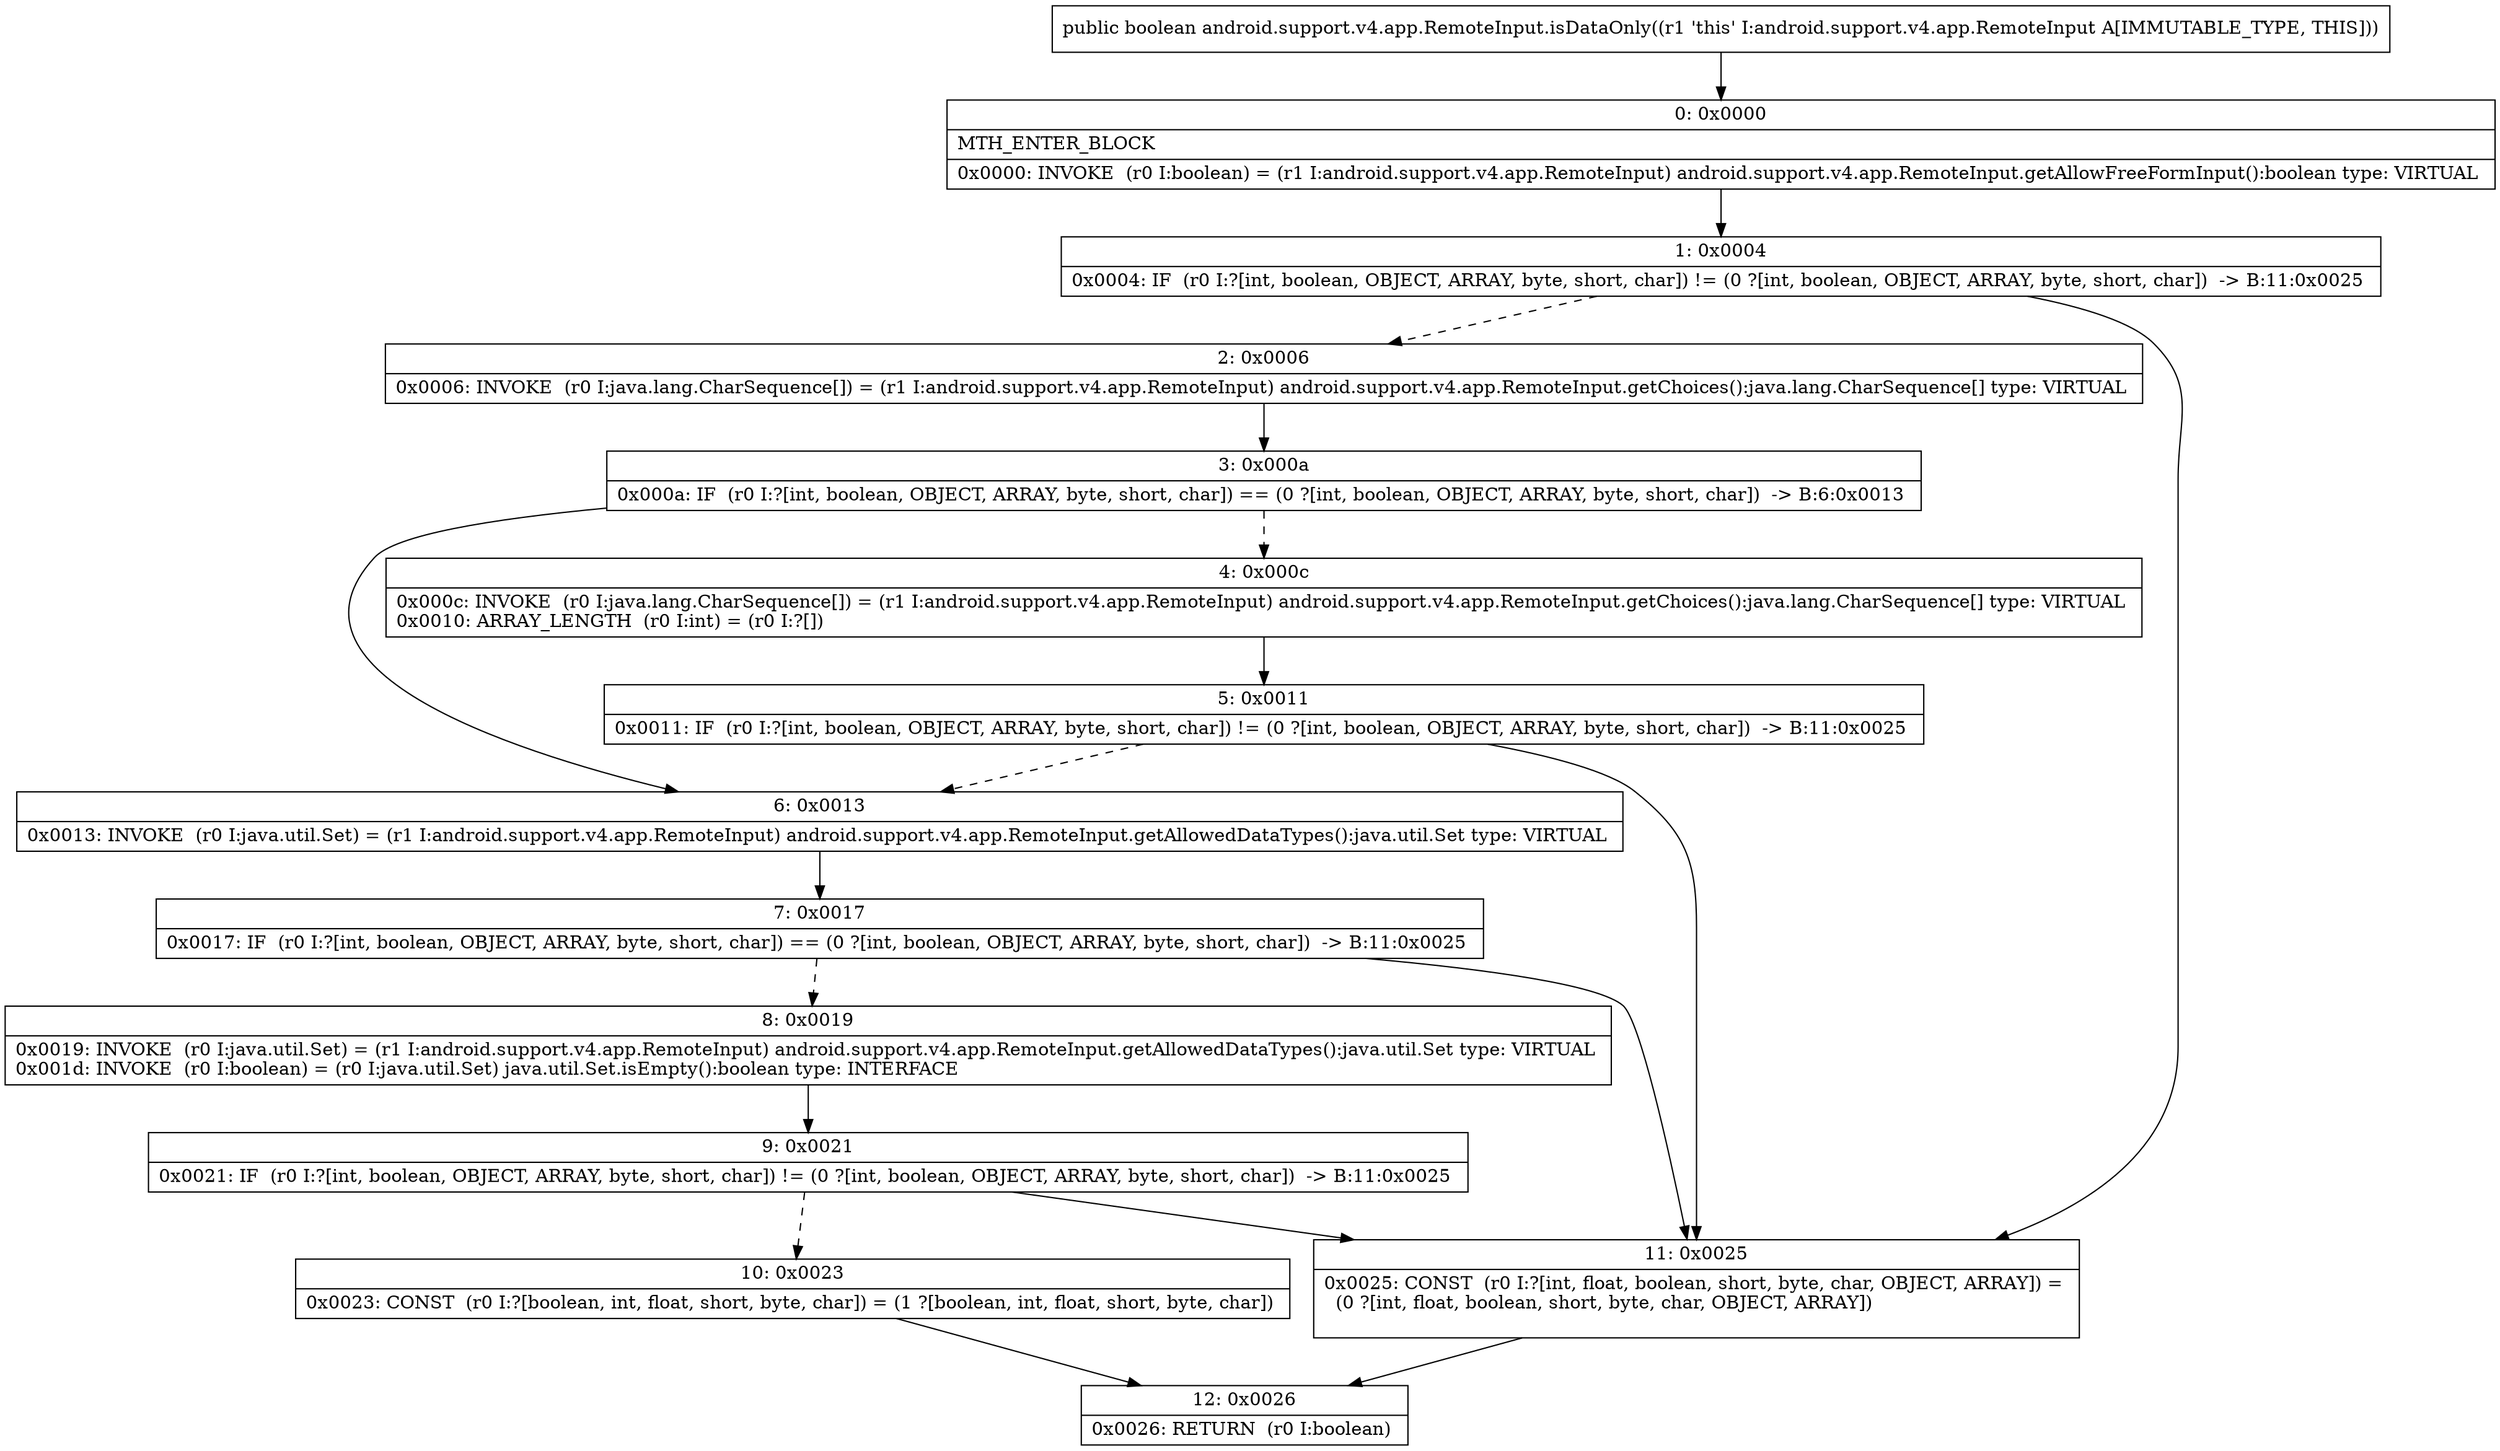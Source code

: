 digraph "CFG forandroid.support.v4.app.RemoteInput.isDataOnly()Z" {
Node_0 [shape=record,label="{0\:\ 0x0000|MTH_ENTER_BLOCK\l|0x0000: INVOKE  (r0 I:boolean) = (r1 I:android.support.v4.app.RemoteInput) android.support.v4.app.RemoteInput.getAllowFreeFormInput():boolean type: VIRTUAL \l}"];
Node_1 [shape=record,label="{1\:\ 0x0004|0x0004: IF  (r0 I:?[int, boolean, OBJECT, ARRAY, byte, short, char]) != (0 ?[int, boolean, OBJECT, ARRAY, byte, short, char])  \-\> B:11:0x0025 \l}"];
Node_2 [shape=record,label="{2\:\ 0x0006|0x0006: INVOKE  (r0 I:java.lang.CharSequence[]) = (r1 I:android.support.v4.app.RemoteInput) android.support.v4.app.RemoteInput.getChoices():java.lang.CharSequence[] type: VIRTUAL \l}"];
Node_3 [shape=record,label="{3\:\ 0x000a|0x000a: IF  (r0 I:?[int, boolean, OBJECT, ARRAY, byte, short, char]) == (0 ?[int, boolean, OBJECT, ARRAY, byte, short, char])  \-\> B:6:0x0013 \l}"];
Node_4 [shape=record,label="{4\:\ 0x000c|0x000c: INVOKE  (r0 I:java.lang.CharSequence[]) = (r1 I:android.support.v4.app.RemoteInput) android.support.v4.app.RemoteInput.getChoices():java.lang.CharSequence[] type: VIRTUAL \l0x0010: ARRAY_LENGTH  (r0 I:int) = (r0 I:?[]) \l}"];
Node_5 [shape=record,label="{5\:\ 0x0011|0x0011: IF  (r0 I:?[int, boolean, OBJECT, ARRAY, byte, short, char]) != (0 ?[int, boolean, OBJECT, ARRAY, byte, short, char])  \-\> B:11:0x0025 \l}"];
Node_6 [shape=record,label="{6\:\ 0x0013|0x0013: INVOKE  (r0 I:java.util.Set) = (r1 I:android.support.v4.app.RemoteInput) android.support.v4.app.RemoteInput.getAllowedDataTypes():java.util.Set type: VIRTUAL \l}"];
Node_7 [shape=record,label="{7\:\ 0x0017|0x0017: IF  (r0 I:?[int, boolean, OBJECT, ARRAY, byte, short, char]) == (0 ?[int, boolean, OBJECT, ARRAY, byte, short, char])  \-\> B:11:0x0025 \l}"];
Node_8 [shape=record,label="{8\:\ 0x0019|0x0019: INVOKE  (r0 I:java.util.Set) = (r1 I:android.support.v4.app.RemoteInput) android.support.v4.app.RemoteInput.getAllowedDataTypes():java.util.Set type: VIRTUAL \l0x001d: INVOKE  (r0 I:boolean) = (r0 I:java.util.Set) java.util.Set.isEmpty():boolean type: INTERFACE \l}"];
Node_9 [shape=record,label="{9\:\ 0x0021|0x0021: IF  (r0 I:?[int, boolean, OBJECT, ARRAY, byte, short, char]) != (0 ?[int, boolean, OBJECT, ARRAY, byte, short, char])  \-\> B:11:0x0025 \l}"];
Node_10 [shape=record,label="{10\:\ 0x0023|0x0023: CONST  (r0 I:?[boolean, int, float, short, byte, char]) = (1 ?[boolean, int, float, short, byte, char]) \l}"];
Node_11 [shape=record,label="{11\:\ 0x0025|0x0025: CONST  (r0 I:?[int, float, boolean, short, byte, char, OBJECT, ARRAY]) = \l  (0 ?[int, float, boolean, short, byte, char, OBJECT, ARRAY])\l \l}"];
Node_12 [shape=record,label="{12\:\ 0x0026|0x0026: RETURN  (r0 I:boolean) \l}"];
MethodNode[shape=record,label="{public boolean android.support.v4.app.RemoteInput.isDataOnly((r1 'this' I:android.support.v4.app.RemoteInput A[IMMUTABLE_TYPE, THIS])) }"];
MethodNode -> Node_0;
Node_0 -> Node_1;
Node_1 -> Node_2[style=dashed];
Node_1 -> Node_11;
Node_2 -> Node_3;
Node_3 -> Node_4[style=dashed];
Node_3 -> Node_6;
Node_4 -> Node_5;
Node_5 -> Node_6[style=dashed];
Node_5 -> Node_11;
Node_6 -> Node_7;
Node_7 -> Node_8[style=dashed];
Node_7 -> Node_11;
Node_8 -> Node_9;
Node_9 -> Node_10[style=dashed];
Node_9 -> Node_11;
Node_10 -> Node_12;
Node_11 -> Node_12;
}

